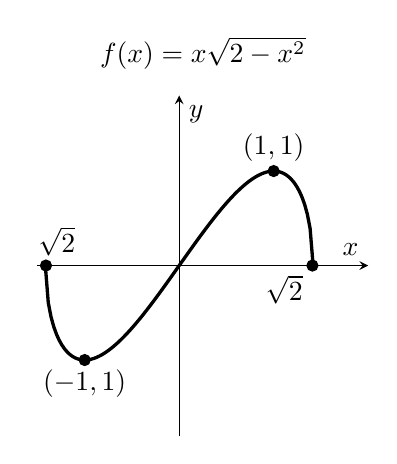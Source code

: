 \pgfplotsset{soldot/.style={color=black,only marks,mark=*}}
\begin{tikzpicture}
  \begin{axis}[
  axis lines=middle, % left, right, box, center, none
  x=12mm,
  y=12mm,
  ymin=-1.8, ymax=1.8, xmin=-1.5, xmax=2,
  title={$f(x)=x\sqrt{2-x^2}$},
  xlabel=$x$,
  ylabel=$y$,
  ticks=none
  ]
  \addplot[domain=-1.414:1.414, samples=100, very thick] {x*sqrt(2-x^2)};
  \addplot[soldot] coordinates{(-1.41,0)(1.41,0)(-1,-1)(1,1)};
  \node[above] at (-1.41,0) {$-\sqrt{2}$};
  \node[below left] at (1.41,0) {$\sqrt{2}$};
  \node[below] at (-1,-1) {$(-1, 1)$};
  \node[above] at (1,1) {$(1, 1)$};
\end{axis}
\end{tikzpicture}